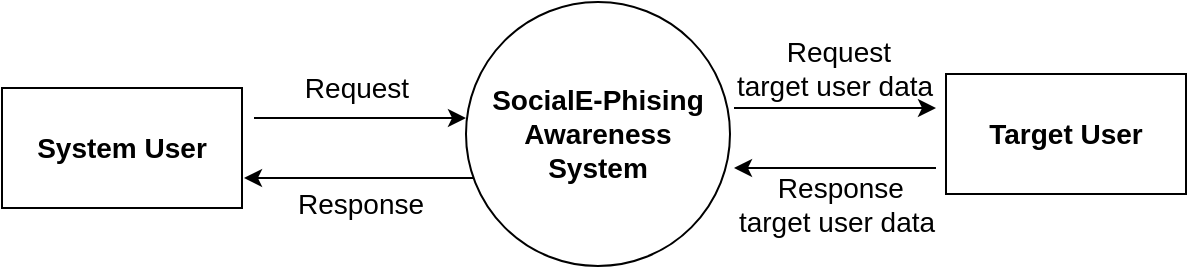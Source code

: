 <mxfile version="15.5.4" type="github">
  <diagram id="94kB9UrW29SXgIIDM3bP" name="Page-1">
    <mxGraphModel dx="1019" dy="453" grid="1" gridSize="10" guides="1" tooltips="1" connect="1" arrows="1" fold="1" page="1" pageScale="1" pageWidth="850" pageHeight="1100" math="0" shadow="0">
      <root>
        <mxCell id="0" />
        <mxCell id="1" parent="0" />
        <mxCell id="ZHkih56UFuQLgqINmOO1-1" value="&lt;font style=&quot;font-size: 14px&quot;&gt;&lt;b&gt;System User&lt;/b&gt;&lt;/font&gt;" style="rounded=0;whiteSpace=wrap;html=1;" vertex="1" parent="1">
          <mxGeometry x="123" y="240" width="120" height="60" as="geometry" />
        </mxCell>
        <mxCell id="ZHkih56UFuQLgqINmOO1-2" value="&lt;b&gt;&lt;font style=&quot;font-size: 14px&quot;&gt;SocialE-Phising Awareness&lt;br&gt;System&lt;/font&gt;&lt;/b&gt;" style="ellipse;whiteSpace=wrap;html=1;aspect=fixed;" vertex="1" parent="1">
          <mxGeometry x="355" y="197" width="132" height="132" as="geometry" />
        </mxCell>
        <mxCell id="ZHkih56UFuQLgqINmOO1-3" value="&lt;b&gt;&lt;font style=&quot;font-size: 14px&quot;&gt;Target User&lt;/font&gt;&lt;/b&gt;" style="rounded=0;whiteSpace=wrap;html=1;" vertex="1" parent="1">
          <mxGeometry x="595" y="233" width="120" height="60" as="geometry" />
        </mxCell>
        <mxCell id="ZHkih56UFuQLgqINmOO1-4" value="" style="endArrow=classic;html=1;rounded=0;" edge="1" parent="1">
          <mxGeometry width="50" height="50" relative="1" as="geometry">
            <mxPoint x="249" y="255" as="sourcePoint" />
            <mxPoint x="355" y="255" as="targetPoint" />
          </mxGeometry>
        </mxCell>
        <mxCell id="ZHkih56UFuQLgqINmOO1-7" value="" style="endArrow=classic;html=1;rounded=0;entryX=1;entryY=0.75;entryDx=0;entryDy=0;" edge="1" parent="1">
          <mxGeometry width="50" height="50" relative="1" as="geometry">
            <mxPoint x="359" y="285" as="sourcePoint" />
            <mxPoint x="244" y="285" as="targetPoint" />
          </mxGeometry>
        </mxCell>
        <mxCell id="ZHkih56UFuQLgqINmOO1-8" value="" style="endArrow=classic;html=1;rounded=0;exitX=1;exitY=0.25;exitDx=0;exitDy=0;" edge="1" parent="1">
          <mxGeometry width="50" height="50" relative="1" as="geometry">
            <mxPoint x="489" y="250" as="sourcePoint" />
            <mxPoint x="590" y="250" as="targetPoint" />
          </mxGeometry>
        </mxCell>
        <mxCell id="ZHkih56UFuQLgqINmOO1-9" value="" style="endArrow=classic;html=1;rounded=0;entryX=1;entryY=0.75;entryDx=0;entryDy=0;" edge="1" parent="1">
          <mxGeometry width="50" height="50" relative="1" as="geometry">
            <mxPoint x="590" y="280" as="sourcePoint" />
            <mxPoint x="489" y="280" as="targetPoint" />
          </mxGeometry>
        </mxCell>
        <mxCell id="ZHkih56UFuQLgqINmOO1-10" value="&amp;nbsp;Request&amp;nbsp;" style="text;html=1;align=center;verticalAlign=middle;resizable=0;points=[];autosize=1;strokeColor=none;fillColor=none;fontSize=14;" vertex="1" parent="1">
          <mxGeometry x="260" y="230" width="80" height="20" as="geometry" />
        </mxCell>
        <mxCell id="ZHkih56UFuQLgqINmOO1-11" value="Response&lt;br&gt;" style="text;html=1;align=center;verticalAlign=middle;resizable=0;points=[];autosize=1;strokeColor=none;fillColor=none;fontSize=14;" vertex="1" parent="1">
          <mxGeometry x="262" y="288" width="80" height="20" as="geometry" />
        </mxCell>
        <mxCell id="ZHkih56UFuQLgqINmOO1-12" value="&amp;nbsp;Request &lt;br&gt;target user data" style="text;html=1;align=center;verticalAlign=middle;resizable=0;points=[];autosize=1;strokeColor=none;fillColor=none;fontSize=14;" vertex="1" parent="1">
          <mxGeometry x="484" y="210" width="110" height="40" as="geometry" />
        </mxCell>
        <mxCell id="ZHkih56UFuQLgqINmOO1-13" value="&amp;nbsp;Response &lt;br&gt;target user data" style="text;html=1;align=center;verticalAlign=middle;resizable=0;points=[];autosize=1;strokeColor=none;fillColor=none;fontSize=14;" vertex="1" parent="1">
          <mxGeometry x="485" y="278" width="110" height="40" as="geometry" />
        </mxCell>
      </root>
    </mxGraphModel>
  </diagram>
</mxfile>
